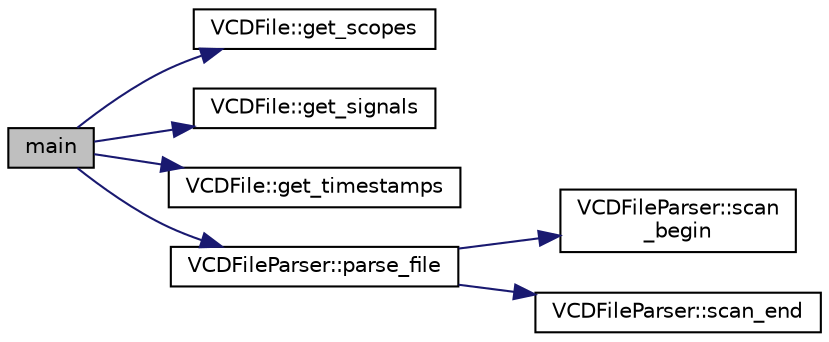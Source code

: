 digraph "main"
{
 // INTERACTIVE_SVG=YES
 // LATEX_PDF_SIZE
  edge [fontname="Helvetica",fontsize="10",labelfontname="Helvetica",labelfontsize="10"];
  node [fontname="Helvetica",fontsize="10",shape=record];
  rankdir="LR";
  Node1 [label="main",height=0.2,width=0.4,color="black", fillcolor="grey75", style="filled", fontcolor="black",tooltip="Standalone test function to allow testing of the VCD file parser."];
  Node1 -> Node2 [color="midnightblue",fontsize="10",style="solid",fontname="Helvetica"];
  Node2 [label="VCDFile::get_scopes",height=0.2,width=0.4,color="black", fillcolor="white", style="filled",URL="$classVCDFile.html#adb7933f87920b446444e4ca28d774132",tooltip="Get a vector of all scopes present in the file."];
  Node1 -> Node3 [color="midnightblue",fontsize="10",style="solid",fontname="Helvetica"];
  Node3 [label="VCDFile::get_signals",height=0.2,width=0.4,color="black", fillcolor="white", style="filled",URL="$classVCDFile.html#ac076f905146c342e6301d369a32396e7",tooltip="Return a flattened vector of all signals in the file."];
  Node1 -> Node4 [color="midnightblue",fontsize="10",style="solid",fontname="Helvetica"];
  Node4 [label="VCDFile::get_timestamps",height=0.2,width=0.4,color="black", fillcolor="white", style="filled",URL="$classVCDFile.html#ab6d53e3b40b610d21a324c665ef6df05",tooltip="Return a pointer to the set of timestamp samples present in the VCD file."];
  Node1 -> Node5 [color="midnightblue",fontsize="10",style="solid",fontname="Helvetica"];
  Node5 [label="VCDFileParser::parse_file",height=0.2,width=0.4,color="black", fillcolor="white", style="filled",URL="$classVCDFileParser.html#a2733fcd933090ee0cde34adb098abc99",tooltip="Parse the suppled file."];
  Node5 -> Node6 [color="midnightblue",fontsize="10",style="solid",fontname="Helvetica"];
  Node6 [label="VCDFileParser::scan\l_begin",height=0.2,width=0.4,color="black", fillcolor="white", style="filled",URL="$classVCDFileParser.html#a6495a1e0de0f322ac71687bbd2e8c76a",tooltip="Utility function for starting parsing."];
  Node5 -> Node7 [color="midnightblue",fontsize="10",style="solid",fontname="Helvetica"];
  Node7 [label="VCDFileParser::scan_end",height=0.2,width=0.4,color="black", fillcolor="white", style="filled",URL="$classVCDFileParser.html#af21ecc8d90a462c98d97b4ab3aa303db",tooltip="Utility function for stopping parsing."];
}

